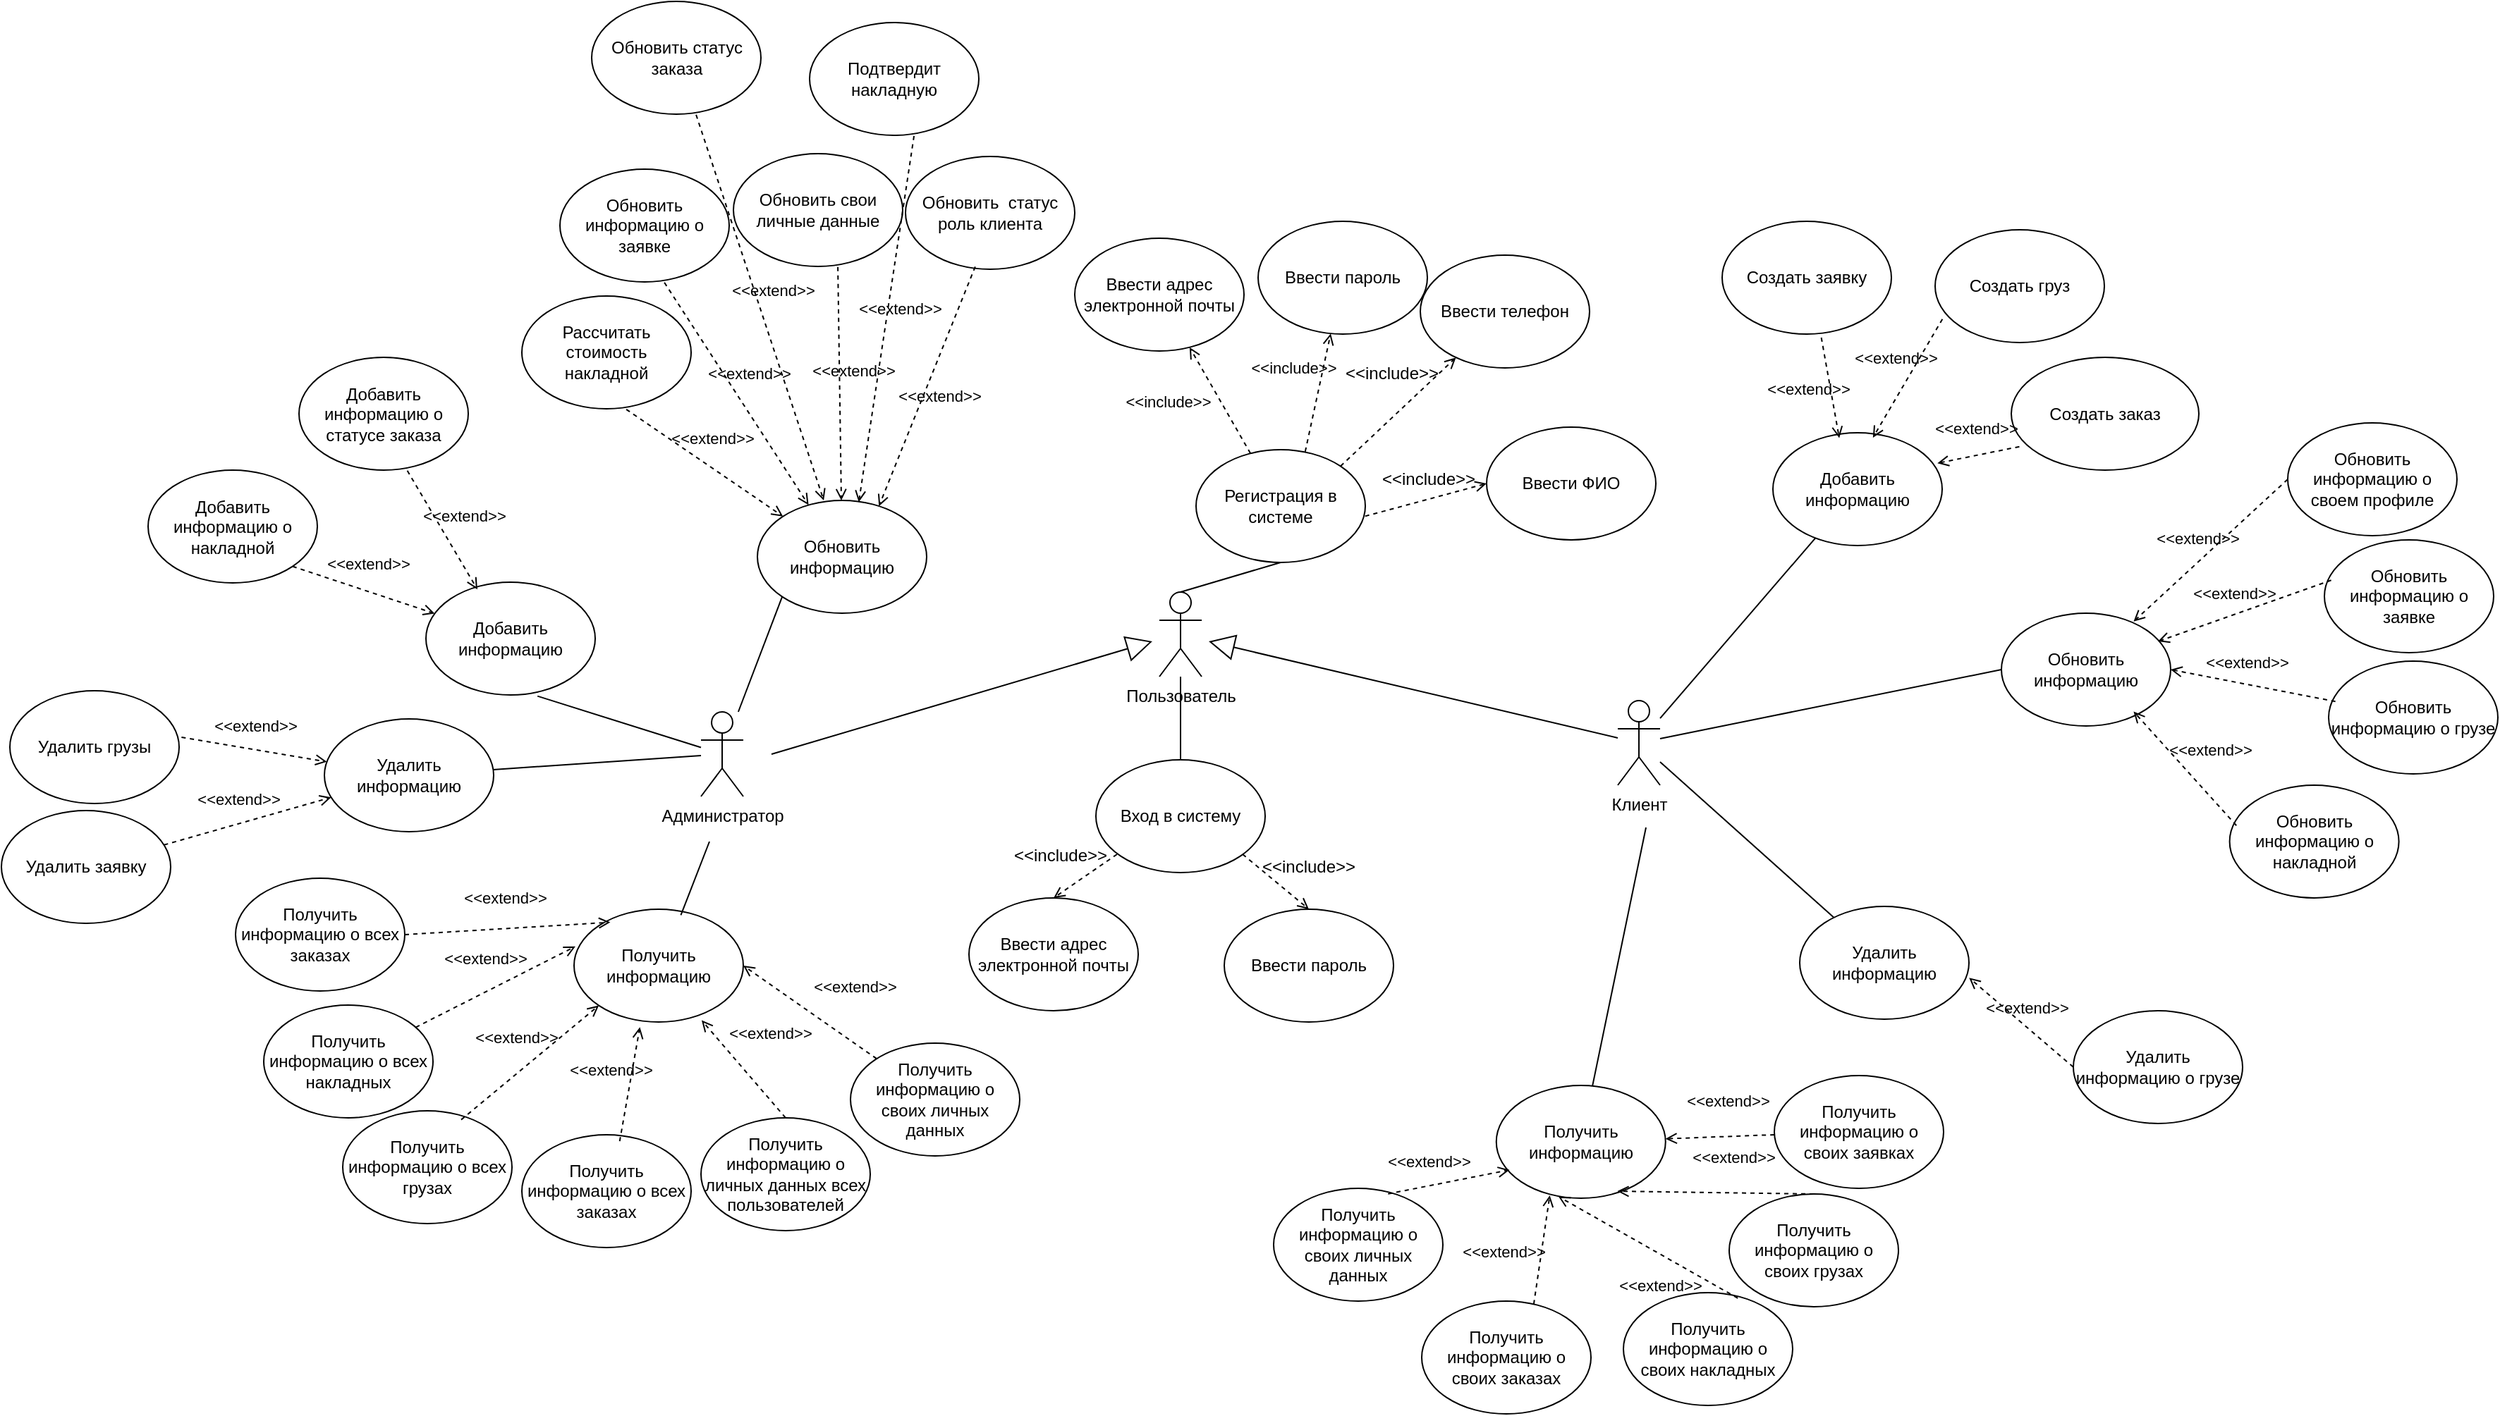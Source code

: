 <mxfile version="26.2.13">
  <diagram name="Страница — 1" id="2VasHox1lgphQIR1O_UY">
    <mxGraphModel dx="1904" dy="1029" grid="0" gridSize="10" guides="1" tooltips="1" connect="1" arrows="1" fold="1" page="1" pageScale="1" pageWidth="3300" pageHeight="4681" math="0" shadow="0">
      <root>
        <mxCell id="0" />
        <mxCell id="1" parent="0" />
        <mxCell id="fnvzzZn7yNRyyIZnE1CO-1" style="rounded=0;orthogonalLoop=1;jettySize=auto;html=1;entryX=0;entryY=1;entryDx=0;entryDy=0;endArrow=none;startFill=0;" parent="1" source="fnvzzZn7yNRyyIZnE1CO-2" target="fnvzzZn7yNRyyIZnE1CO-69" edge="1">
          <mxGeometry relative="1" as="geometry" />
        </mxCell>
        <mxCell id="fnvzzZn7yNRyyIZnE1CO-2" value="Администратор" style="shape=umlActor;verticalLabelPosition=bottom;verticalAlign=top;html=1;outlineConnect=0;" parent="1" vertex="1">
          <mxGeometry x="750" y="790" width="30" height="60" as="geometry" />
        </mxCell>
        <mxCell id="fnvzzZn7yNRyyIZnE1CO-3" style="rounded=0;orthogonalLoop=1;jettySize=auto;html=1;endArrow=none;startFill=0;entryX=0;entryY=0.5;entryDx=0;entryDy=0;" parent="1" source="fnvzzZn7yNRyyIZnE1CO-7" target="fnvzzZn7yNRyyIZnE1CO-12" edge="1">
          <mxGeometry relative="1" as="geometry">
            <mxPoint x="1590" y="812" as="targetPoint" />
          </mxGeometry>
        </mxCell>
        <mxCell id="fnvzzZn7yNRyyIZnE1CO-4" style="rounded=0;orthogonalLoop=1;jettySize=auto;html=1;endArrow=none;startFill=0;" parent="1" target="fnvzzZn7yNRyyIZnE1CO-15" edge="1">
          <mxGeometry relative="1" as="geometry">
            <mxPoint x="1420" y="872" as="sourcePoint" />
          </mxGeometry>
        </mxCell>
        <mxCell id="fnvzzZn7yNRyyIZnE1CO-5" style="rounded=0;orthogonalLoop=1;jettySize=auto;html=1;endArrow=none;startFill=0;" parent="1" source="fnvzzZn7yNRyyIZnE1CO-7" target="fnvzzZn7yNRyyIZnE1CO-14" edge="1">
          <mxGeometry relative="1" as="geometry" />
        </mxCell>
        <mxCell id="fnvzzZn7yNRyyIZnE1CO-6" style="rounded=0;orthogonalLoop=1;jettySize=auto;html=1;endArrow=none;startFill=0;" parent="1" source="fnvzzZn7yNRyyIZnE1CO-7" target="fnvzzZn7yNRyyIZnE1CO-13" edge="1">
          <mxGeometry relative="1" as="geometry" />
        </mxCell>
        <mxCell id="fnvzzZn7yNRyyIZnE1CO-7" value="Клиент" style="shape=umlActor;verticalLabelPosition=bottom;verticalAlign=top;html=1;outlineConnect=0;allowArrows=1;" parent="1" vertex="1">
          <mxGeometry x="1400" y="782" width="30" height="60" as="geometry" />
        </mxCell>
        <mxCell id="fnvzzZn7yNRyyIZnE1CO-8" style="rounded=0;orthogonalLoop=1;jettySize=auto;html=1;exitX=0.5;exitY=0;exitDx=0;exitDy=0;exitPerimeter=0;entryX=0.5;entryY=1;entryDx=0;entryDy=0;endArrow=none;startFill=0;" parent="1" source="fnvzzZn7yNRyyIZnE1CO-9" target="fnvzzZn7yNRyyIZnE1CO-24" edge="1">
          <mxGeometry relative="1" as="geometry" />
        </mxCell>
        <mxCell id="Y0_mQn6ZPeqY75y_IQ0Q-10" style="edgeStyle=orthogonalEdgeStyle;rounded=0;orthogonalLoop=1;jettySize=auto;html=1;endArrow=none;startFill=0;" edge="1" parent="1" source="fnvzzZn7yNRyyIZnE1CO-9" target="Y0_mQn6ZPeqY75y_IQ0Q-9">
          <mxGeometry relative="1" as="geometry" />
        </mxCell>
        <mxCell id="fnvzzZn7yNRyyIZnE1CO-9" value="Пользователь" style="shape=umlActor;verticalLabelPosition=bottom;verticalAlign=top;html=1;outlineConnect=0;" parent="1" vertex="1">
          <mxGeometry x="1075" y="705" width="30" height="60" as="geometry" />
        </mxCell>
        <mxCell id="fnvzzZn7yNRyyIZnE1CO-10" value="" style="endArrow=block;endSize=16;endFill=0;html=1;rounded=0;" parent="1" edge="1">
          <mxGeometry width="160" relative="1" as="geometry">
            <mxPoint x="800" y="820" as="sourcePoint" />
            <mxPoint x="1070" y="740" as="targetPoint" />
          </mxGeometry>
        </mxCell>
        <mxCell id="fnvzzZn7yNRyyIZnE1CO-11" value="" style="endArrow=block;endSize=16;endFill=0;html=1;rounded=0;" parent="1" source="fnvzzZn7yNRyyIZnE1CO-7" edge="1">
          <mxGeometry width="160" relative="1" as="geometry">
            <mxPoint x="1180" y="840" as="sourcePoint" />
            <mxPoint x="1110" y="740" as="targetPoint" />
          </mxGeometry>
        </mxCell>
        <mxCell id="fnvzzZn7yNRyyIZnE1CO-12" value="Обновить информацию" style="ellipse;whiteSpace=wrap;html=1;" parent="1" vertex="1">
          <mxGeometry x="1672" y="720" width="120" height="80" as="geometry" />
        </mxCell>
        <mxCell id="fnvzzZn7yNRyyIZnE1CO-13" value="Удалить информацию" style="ellipse;whiteSpace=wrap;html=1;" parent="1" vertex="1">
          <mxGeometry x="1529" y="928" width="120" height="80" as="geometry" />
        </mxCell>
        <mxCell id="fnvzzZn7yNRyyIZnE1CO-14" value="Добавить информацию" style="ellipse;whiteSpace=wrap;html=1;" parent="1" vertex="1">
          <mxGeometry x="1510" y="592" width="120" height="80" as="geometry" />
        </mxCell>
        <mxCell id="fnvzzZn7yNRyyIZnE1CO-15" value="Получить информацию" style="ellipse;whiteSpace=wrap;html=1;" parent="1" vertex="1">
          <mxGeometry x="1313.88" y="1055" width="120" height="80" as="geometry" />
        </mxCell>
        <mxCell id="fnvzzZn7yNRyyIZnE1CO-16" value="&amp;lt;&amp;lt;extend&amp;gt;&amp;gt;" style="html=1;verticalAlign=bottom;labelBackgroundColor=none;endArrow=open;endFill=0;dashed=1;rounded=0;" parent="1" source="fnvzzZn7yNRyyIZnE1CO-17" target="fnvzzZn7yNRyyIZnE1CO-15" edge="1">
          <mxGeometry x="-0.172" y="-16" width="160" relative="1" as="geometry">
            <mxPoint x="1463.88" y="1225" as="sourcePoint" />
            <mxPoint x="1463.88" y="1265" as="targetPoint" />
            <mxPoint as="offset" />
          </mxGeometry>
        </mxCell>
        <mxCell id="fnvzzZn7yNRyyIZnE1CO-17" value="Получить информацию о своих заявках" style="ellipse;whiteSpace=wrap;html=1;" parent="1" vertex="1">
          <mxGeometry x="1511" y="1048" width="120" height="80" as="geometry" />
        </mxCell>
        <mxCell id="fnvzzZn7yNRyyIZnE1CO-18" value="Получить информацию о своих грузах" style="ellipse;whiteSpace=wrap;html=1;" parent="1" vertex="1">
          <mxGeometry x="1479" y="1132" width="120" height="80" as="geometry" />
        </mxCell>
        <mxCell id="fnvzzZn7yNRyyIZnE1CO-19" value="&amp;lt;&amp;lt;extend&amp;gt;&amp;gt;" style="html=1;verticalAlign=bottom;labelBackgroundColor=none;endArrow=open;endFill=0;dashed=1;rounded=0;exitX=0.5;exitY=0;exitDx=0;exitDy=0;entryX=0.715;entryY=0.938;entryDx=0;entryDy=0;entryPerimeter=0;" parent="1" source="fnvzzZn7yNRyyIZnE1CO-18" target="fnvzzZn7yNRyyIZnE1CO-15" edge="1">
          <mxGeometry x="-0.172" y="-16" width="160" relative="1" as="geometry">
            <mxPoint x="1533.88" y="1213" as="sourcePoint" />
            <mxPoint x="1413.88" y="1158" as="targetPoint" />
            <mxPoint as="offset" />
          </mxGeometry>
        </mxCell>
        <mxCell id="fnvzzZn7yNRyyIZnE1CO-20" value="Получить информацию о своих накладных" style="ellipse;whiteSpace=wrap;html=1;" parent="1" vertex="1">
          <mxGeometry x="1404" y="1202" width="120" height="80" as="geometry" />
        </mxCell>
        <mxCell id="fnvzzZn7yNRyyIZnE1CO-21" value="&amp;lt;&amp;lt;extend&amp;gt;&amp;gt;" style="html=1;verticalAlign=bottom;labelBackgroundColor=none;endArrow=open;endFill=0;dashed=1;rounded=0;exitX=0.676;exitY=0.049;exitDx=0;exitDy=0;entryX=0.367;entryY=0.985;entryDx=0;entryDy=0;entryPerimeter=0;exitPerimeter=0;" parent="1" source="fnvzzZn7yNRyyIZnE1CO-20" target="fnvzzZn7yNRyyIZnE1CO-15" edge="1">
          <mxGeometry x="-0.338" y="26" width="160" relative="1" as="geometry">
            <mxPoint x="1317.36" y="1222.36" as="sourcePoint" />
            <mxPoint x="1389.88" y="1170" as="targetPoint" />
            <mxPoint y="1" as="offset" />
          </mxGeometry>
        </mxCell>
        <mxCell id="fnvzzZn7yNRyyIZnE1CO-22" value="Создать заявку" style="ellipse;whiteSpace=wrap;html=1;" parent="1" vertex="1">
          <mxGeometry x="1474" y="442" width="120" height="80" as="geometry" />
        </mxCell>
        <mxCell id="fnvzzZn7yNRyyIZnE1CO-24" value="Регистрация в системе" style="ellipse;whiteSpace=wrap;html=1;" parent="1" vertex="1">
          <mxGeometry x="1101" y="604" width="120" height="80" as="geometry" />
        </mxCell>
        <mxCell id="fnvzzZn7yNRyyIZnE1CO-25" value="Ввести пароль" style="ellipse;whiteSpace=wrap;html=1;" parent="1" vertex="1">
          <mxGeometry x="1145" y="442" width="120" height="80" as="geometry" />
        </mxCell>
        <mxCell id="fnvzzZn7yNRyyIZnE1CO-26" value="Ввести адрес электронной почты" style="ellipse;whiteSpace=wrap;html=1;" parent="1" vertex="1">
          <mxGeometry x="1015" y="454" width="120" height="80" as="geometry" />
        </mxCell>
        <mxCell id="fnvzzZn7yNRyyIZnE1CO-27" value="&amp;lt;&amp;lt;include&amp;gt;&amp;gt;" style="html=1;verticalAlign=bottom;labelBackgroundColor=none;endArrow=open;endFill=0;dashed=1;rounded=0;exitX=0.645;exitY=0.017;exitDx=0;exitDy=0;exitPerimeter=0;" parent="1" source="fnvzzZn7yNRyyIZnE1CO-24" target="fnvzzZn7yNRyyIZnE1CO-25" edge="1">
          <mxGeometry x="0.106" y="19" width="160" relative="1" as="geometry">
            <mxPoint x="880" y="545" as="sourcePoint" />
            <mxPoint x="1040" y="545" as="targetPoint" />
            <mxPoint as="offset" />
          </mxGeometry>
        </mxCell>
        <mxCell id="fnvzzZn7yNRyyIZnE1CO-28" value="&amp;lt;&amp;lt;include&amp;gt;&amp;gt;" style="html=1;verticalAlign=bottom;labelBackgroundColor=none;endArrow=open;endFill=0;dashed=1;rounded=0;" parent="1" source="fnvzzZn7yNRyyIZnE1CO-24" target="fnvzzZn7yNRyyIZnE1CO-26" edge="1">
          <mxGeometry x="0.217" y="37" width="160" relative="1" as="geometry">
            <mxPoint x="971" y="375" as="sourcePoint" />
            <mxPoint x="1060" y="425" as="targetPoint" />
            <mxPoint as="offset" />
          </mxGeometry>
        </mxCell>
        <mxCell id="fnvzzZn7yNRyyIZnE1CO-29" value="&amp;lt;&amp;lt;extend&amp;gt;&amp;gt;" style="html=1;verticalAlign=bottom;labelBackgroundColor=none;endArrow=open;endFill=0;dashed=1;rounded=0;exitX=0.586;exitY=1.031;exitDx=0;exitDy=0;exitPerimeter=0;entryX=0.392;entryY=0.047;entryDx=0;entryDy=0;entryPerimeter=0;" parent="1" source="fnvzzZn7yNRyyIZnE1CO-22" target="fnvzzZn7yNRyyIZnE1CO-14" edge="1">
          <mxGeometry x="0.202" y="-17" width="160" relative="1" as="geometry">
            <mxPoint x="1702" y="772" as="sourcePoint" />
            <mxPoint x="1600" y="692" as="targetPoint" />
            <mxPoint as="offset" />
          </mxGeometry>
        </mxCell>
        <mxCell id="fnvzzZn7yNRyyIZnE1CO-31" value="Создать груз" style="ellipse;whiteSpace=wrap;html=1;" parent="1" vertex="1">
          <mxGeometry x="1625" y="448" width="120" height="80" as="geometry" />
        </mxCell>
        <mxCell id="fnvzzZn7yNRyyIZnE1CO-32" value="&amp;lt;&amp;lt;extend&amp;gt;&amp;gt;" style="html=1;verticalAlign=bottom;labelBackgroundColor=none;endArrow=open;endFill=0;dashed=1;rounded=0;exitX=0.043;exitY=0.792;exitDx=0;exitDy=0;exitPerimeter=0;entryX=0.591;entryY=0.043;entryDx=0;entryDy=0;entryPerimeter=0;" parent="1" source="fnvzzZn7yNRyyIZnE1CO-31" target="fnvzzZn7yNRyyIZnE1CO-14" edge="1">
          <mxGeometry y="-10" width="160" relative="1" as="geometry">
            <mxPoint x="1718" y="549" as="sourcePoint" />
            <mxPoint x="1622" y="614" as="targetPoint" />
            <mxPoint as="offset" />
          </mxGeometry>
        </mxCell>
        <mxCell id="fnvzzZn7yNRyyIZnE1CO-33" value="Обновить информацию о своем профиле" style="ellipse;whiteSpace=wrap;html=1;" parent="1" vertex="1">
          <mxGeometry x="1875" y="585" width="120" height="80" as="geometry" />
        </mxCell>
        <mxCell id="fnvzzZn7yNRyyIZnE1CO-34" value="&amp;lt;&amp;lt;extend&amp;gt;&amp;gt;" style="html=1;verticalAlign=bottom;labelBackgroundColor=none;endArrow=open;endFill=0;dashed=1;rounded=0;exitX=0;exitY=0.5;exitDx=0;exitDy=0;entryX=0.781;entryY=0.074;entryDx=0;entryDy=0;entryPerimeter=0;" parent="1" source="fnvzzZn7yNRyyIZnE1CO-33" target="fnvzzZn7yNRyyIZnE1CO-12" edge="1">
          <mxGeometry x="0.098" y="-6" width="160" relative="1" as="geometry">
            <mxPoint x="1870.72" y="668" as="sourcePoint" />
            <mxPoint x="1764.0" y="718.88" as="targetPoint" />
            <mxPoint as="offset" />
          </mxGeometry>
        </mxCell>
        <mxCell id="fnvzzZn7yNRyyIZnE1CO-35" value="Обновить информацию о заявке" style="ellipse;whiteSpace=wrap;html=1;" parent="1" vertex="1">
          <mxGeometry x="1901" y="668" width="120" height="80" as="geometry" />
        </mxCell>
        <mxCell id="fnvzzZn7yNRyyIZnE1CO-36" value="&amp;lt;&amp;lt;extend&amp;gt;&amp;gt;" style="html=1;verticalAlign=bottom;labelBackgroundColor=none;endArrow=open;endFill=0;dashed=1;rounded=0;exitX=0.04;exitY=0.358;exitDx=0;exitDy=0;exitPerimeter=0;" parent="1" source="fnvzzZn7yNRyyIZnE1CO-35" edge="1">
          <mxGeometry x="0.09" y="-6" width="160" relative="1" as="geometry">
            <mxPoint x="1940.72" y="758" as="sourcePoint" />
            <mxPoint x="1783" y="740" as="targetPoint" />
            <mxPoint as="offset" />
          </mxGeometry>
        </mxCell>
        <mxCell id="fnvzzZn7yNRyyIZnE1CO-38" value="Удалить информацию о грузе" style="ellipse;whiteSpace=wrap;html=1;" parent="1" vertex="1">
          <mxGeometry x="1723" y="1002" width="120" height="80" as="geometry" />
        </mxCell>
        <mxCell id="fnvzzZn7yNRyyIZnE1CO-40" value="&amp;lt;&amp;lt;extend&amp;gt;&amp;gt;" style="html=1;verticalAlign=bottom;labelBackgroundColor=none;endArrow=open;endFill=0;dashed=1;rounded=0;exitX=0;exitY=0.5;exitDx=0;exitDy=0;entryX=1.001;entryY=0.633;entryDx=0;entryDy=0;entryPerimeter=0;" parent="1" source="fnvzzZn7yNRyyIZnE1CO-38" target="fnvzzZn7yNRyyIZnE1CO-13" edge="1">
          <mxGeometry x="-0.049" y="-4" width="160" relative="1" as="geometry">
            <mxPoint x="1795" y="1057" as="sourcePoint" />
            <mxPoint x="1679" y="988" as="targetPoint" />
            <mxPoint as="offset" />
          </mxGeometry>
        </mxCell>
        <mxCell id="fnvzzZn7yNRyyIZnE1CO-41" value="Добавить информацию" style="ellipse;whiteSpace=wrap;html=1;" parent="1" vertex="1">
          <mxGeometry x="555" y="698" width="120" height="80" as="geometry" />
        </mxCell>
        <mxCell id="fnvzzZn7yNRyyIZnE1CO-42" value="Получить информацию" style="ellipse;whiteSpace=wrap;html=1;" parent="1" vertex="1">
          <mxGeometry x="660" y="930" width="120" height="80" as="geometry" />
        </mxCell>
        <mxCell id="fnvzzZn7yNRyyIZnE1CO-43" value="&amp;lt;&amp;lt;extend&amp;gt;&amp;gt;" style="html=1;verticalAlign=bottom;labelBackgroundColor=none;endArrow=open;endFill=0;dashed=1;rounded=0;entryX=1;entryY=0.5;entryDx=0;entryDy=0;" parent="1" source="fnvzzZn7yNRyyIZnE1CO-44" target="fnvzzZn7yNRyyIZnE1CO-42" edge="1">
          <mxGeometry x="-0.355" y="-25" width="160" relative="1" as="geometry">
            <mxPoint x="700" y="1270" as="sourcePoint" />
            <mxPoint x="700" y="1310" as="targetPoint" />
            <mxPoint as="offset" />
          </mxGeometry>
        </mxCell>
        <mxCell id="fnvzzZn7yNRyyIZnE1CO-44" value="Получить информацию о своих личных данных" style="ellipse;whiteSpace=wrap;html=1;" parent="1" vertex="1">
          <mxGeometry x="856" y="1025" width="120" height="80" as="geometry" />
        </mxCell>
        <mxCell id="fnvzzZn7yNRyyIZnE1CO-45" value="Получить информацию о личных данных всех пользователей" style="ellipse;whiteSpace=wrap;html=1;" parent="1" vertex="1">
          <mxGeometry x="750" y="1078" width="120" height="80" as="geometry" />
        </mxCell>
        <mxCell id="fnvzzZn7yNRyyIZnE1CO-46" value="&amp;lt;&amp;lt;extend&amp;gt;&amp;gt;" style="html=1;verticalAlign=bottom;labelBackgroundColor=none;endArrow=open;endFill=0;dashed=1;rounded=0;exitX=0.5;exitY=0;exitDx=0;exitDy=0;entryX=0.754;entryY=0.985;entryDx=0;entryDy=0;entryPerimeter=0;" parent="1" source="fnvzzZn7yNRyyIZnE1CO-45" target="fnvzzZn7yNRyyIZnE1CO-42" edge="1">
          <mxGeometry x="0.005" y="-25" width="160" relative="1" as="geometry">
            <mxPoint x="770" y="1258" as="sourcePoint" />
            <mxPoint x="650" y="1203" as="targetPoint" />
            <mxPoint as="offset" />
          </mxGeometry>
        </mxCell>
        <mxCell id="fnvzzZn7yNRyyIZnE1CO-47" value="Получить информацию о всех заказах" style="ellipse;whiteSpace=wrap;html=1;" parent="1" vertex="1">
          <mxGeometry x="623" y="1090" width="120" height="80" as="geometry" />
        </mxCell>
        <mxCell id="fnvzzZn7yNRyyIZnE1CO-48" value="&amp;lt;&amp;lt;extend&amp;gt;&amp;gt;" style="html=1;verticalAlign=bottom;labelBackgroundColor=none;endArrow=open;endFill=0;dashed=1;rounded=0;exitX=0.578;exitY=0.057;exitDx=0;exitDy=0;entryX=0.389;entryY=1.045;entryDx=0;entryDy=0;exitPerimeter=0;entryPerimeter=0;" parent="1" source="fnvzzZn7yNRyyIZnE1CO-47" target="fnvzzZn7yNRyyIZnE1CO-42" edge="1">
          <mxGeometry x="-0.018" y="14" width="160" relative="1" as="geometry">
            <mxPoint x="670" y="1300" as="sourcePoint" />
            <mxPoint x="626" y="1215" as="targetPoint" />
            <mxPoint y="1" as="offset" />
          </mxGeometry>
        </mxCell>
        <mxCell id="fnvzzZn7yNRyyIZnE1CO-49" style="rounded=0;orthogonalLoop=1;jettySize=auto;html=1;entryX=0.631;entryY=0.053;entryDx=0;entryDy=0;entryPerimeter=0;endArrow=none;startFill=0;" parent="1" target="fnvzzZn7yNRyyIZnE1CO-42" edge="1">
          <mxGeometry relative="1" as="geometry">
            <mxPoint x="756" y="882" as="sourcePoint" />
          </mxGeometry>
        </mxCell>
        <mxCell id="fnvzzZn7yNRyyIZnE1CO-50" value="Получить информацию о всех грузах" style="ellipse;whiteSpace=wrap;html=1;" parent="1" vertex="1">
          <mxGeometry x="496" y="1073" width="120" height="80" as="geometry" />
        </mxCell>
        <mxCell id="fnvzzZn7yNRyyIZnE1CO-51" value="&amp;lt;&amp;lt;extend&amp;gt;&amp;gt;" style="html=1;verticalAlign=bottom;labelBackgroundColor=none;endArrow=open;endFill=0;dashed=1;rounded=0;exitX=0.7;exitY=0.079;exitDx=0;exitDy=0;entryX=0;entryY=1;entryDx=0;entryDy=0;exitPerimeter=0;" parent="1" source="fnvzzZn7yNRyyIZnE1CO-50" target="fnvzzZn7yNRyyIZnE1CO-42" edge="1">
          <mxGeometry x="-0.018" y="14" width="160" relative="1" as="geometry">
            <mxPoint x="500" y="1020" as="sourcePoint" />
            <mxPoint x="611" y="976" as="targetPoint" />
            <mxPoint y="1" as="offset" />
          </mxGeometry>
        </mxCell>
        <mxCell id="fnvzzZn7yNRyyIZnE1CO-52" style="rounded=0;orthogonalLoop=1;jettySize=auto;html=1;endArrow=none;startFill=0;" parent="1" source="fnvzzZn7yNRyyIZnE1CO-2" target="fnvzzZn7yNRyyIZnE1CO-53" edge="1">
          <mxGeometry relative="1" as="geometry">
            <mxPoint x="579.64" y="790" as="targetPoint" />
          </mxGeometry>
        </mxCell>
        <mxCell id="fnvzzZn7yNRyyIZnE1CO-53" value="Удалить информацию" style="ellipse;whiteSpace=wrap;html=1;" parent="1" vertex="1">
          <mxGeometry x="483" y="795" width="120" height="80" as="geometry" />
        </mxCell>
        <mxCell id="fnvzzZn7yNRyyIZnE1CO-54" value="Удалить грузы" style="ellipse;whiteSpace=wrap;html=1;" parent="1" vertex="1">
          <mxGeometry x="260" y="775" width="120" height="80" as="geometry" />
        </mxCell>
        <mxCell id="fnvzzZn7yNRyyIZnE1CO-56" value="&amp;lt;&amp;lt;extend&amp;gt;&amp;gt;" style="html=1;verticalAlign=bottom;labelBackgroundColor=none;endArrow=open;endFill=0;dashed=1;rounded=0;exitX=1.014;exitY=0.413;exitDx=0;exitDy=0;exitPerimeter=0;" parent="1" source="fnvzzZn7yNRyyIZnE1CO-54" target="fnvzzZn7yNRyyIZnE1CO-53" edge="1">
          <mxGeometry x="-0.005" y="8" width="160" relative="1" as="geometry">
            <mxPoint x="175" y="649" as="sourcePoint" />
            <mxPoint x="59" y="580" as="targetPoint" />
            <mxPoint as="offset" />
          </mxGeometry>
        </mxCell>
        <mxCell id="fnvzzZn7yNRyyIZnE1CO-58" value="Удалить заявку" style="ellipse;whiteSpace=wrap;html=1;" parent="1" vertex="1">
          <mxGeometry x="254" y="860" width="120" height="80" as="geometry" />
        </mxCell>
        <mxCell id="fnvzzZn7yNRyyIZnE1CO-59" value="&amp;lt;&amp;lt;extend&amp;gt;&amp;gt;" style="html=1;verticalAlign=bottom;labelBackgroundColor=none;endArrow=open;endFill=0;dashed=1;rounded=0;" parent="1" source="fnvzzZn7yNRyyIZnE1CO-58" target="fnvzzZn7yNRyyIZnE1CO-53" edge="1">
          <mxGeometry x="-0.079" y="8" width="160" relative="1" as="geometry">
            <mxPoint x="302" y="813" as="sourcePoint" />
            <mxPoint x="480" y="803" as="targetPoint" />
            <mxPoint as="offset" />
          </mxGeometry>
        </mxCell>
        <mxCell id="fnvzzZn7yNRyyIZnE1CO-64" value="Добавить информацию о накладной" style="ellipse;whiteSpace=wrap;html=1;" parent="1" vertex="1">
          <mxGeometry x="358" y="618.5" width="120" height="80" as="geometry" />
        </mxCell>
        <mxCell id="fnvzzZn7yNRyyIZnE1CO-65" value="&amp;lt;&amp;lt;extend&amp;gt;&amp;gt;" style="html=1;verticalAlign=bottom;labelBackgroundColor=none;endArrow=open;endFill=0;dashed=1;rounded=0;exitX=1;exitY=1;exitDx=0;exitDy=0;" parent="1" source="fnvzzZn7yNRyyIZnE1CO-64" target="fnvzzZn7yNRyyIZnE1CO-41" edge="1">
          <mxGeometry x="0.0" y="10" width="160" relative="1" as="geometry">
            <mxPoint x="30" y="310" as="sourcePoint" />
            <mxPoint x="227.574" y="341.716" as="targetPoint" />
            <mxPoint as="offset" />
          </mxGeometry>
        </mxCell>
        <mxCell id="fnvzzZn7yNRyyIZnE1CO-66" value="Добавить информацию о статусе заказа" style="ellipse;whiteSpace=wrap;html=1;" parent="1" vertex="1">
          <mxGeometry x="465" y="538.5" width="120" height="80" as="geometry" />
        </mxCell>
        <mxCell id="fnvzzZn7yNRyyIZnE1CO-67" value="&amp;lt;&amp;lt;extend&amp;gt;&amp;gt;" style="html=1;verticalAlign=bottom;labelBackgroundColor=none;endArrow=open;endFill=0;dashed=1;rounded=0;exitX=0.64;exitY=1.005;exitDx=0;exitDy=0;entryX=0.304;entryY=0.064;entryDx=0;entryDy=0;exitPerimeter=0;entryPerimeter=0;" parent="1" source="fnvzzZn7yNRyyIZnE1CO-66" target="fnvzzZn7yNRyyIZnE1CO-41" edge="1">
          <mxGeometry x="0.131" y="14" width="160" relative="1" as="geometry">
            <mxPoint x="62" y="238" as="sourcePoint" />
            <mxPoint x="249.96" y="328.72" as="targetPoint" />
            <mxPoint as="offset" />
          </mxGeometry>
        </mxCell>
        <mxCell id="fnvzzZn7yNRyyIZnE1CO-68" style="rounded=0;orthogonalLoop=1;jettySize=auto;html=1;entryX=0.659;entryY=1.01;entryDx=0;entryDy=0;entryPerimeter=0;endArrow=none;startFill=0;" parent="1" source="fnvzzZn7yNRyyIZnE1CO-2" target="fnvzzZn7yNRyyIZnE1CO-41" edge="1">
          <mxGeometry relative="1" as="geometry" />
        </mxCell>
        <mxCell id="fnvzzZn7yNRyyIZnE1CO-69" value="Обновить информацию" style="ellipse;whiteSpace=wrap;html=1;" parent="1" vertex="1">
          <mxGeometry x="790" y="640" width="120" height="80" as="geometry" />
        </mxCell>
        <mxCell id="fnvzzZn7yNRyyIZnE1CO-70" value="Обновить свои личные данные" style="ellipse;whiteSpace=wrap;html=1;" parent="1" vertex="1">
          <mxGeometry x="773" y="394" width="120" height="80" as="geometry" />
        </mxCell>
        <mxCell id="fnvzzZn7yNRyyIZnE1CO-71" value="&amp;lt;&amp;lt;extend&amp;gt;&amp;gt;" style="html=1;verticalAlign=bottom;labelBackgroundColor=none;endArrow=open;endFill=0;dashed=1;rounded=0;exitX=0.617;exitY=1.005;exitDx=0;exitDy=0;exitPerimeter=0;" parent="1" source="fnvzzZn7yNRyyIZnE1CO-70" target="fnvzzZn7yNRyyIZnE1CO-69" edge="1">
          <mxGeometry x="0.0" y="10" width="160" relative="1" as="geometry">
            <mxPoint x="400" y="450" as="sourcePoint" />
            <mxPoint x="597.574" y="481.716" as="targetPoint" />
            <mxPoint as="offset" />
          </mxGeometry>
        </mxCell>
        <mxCell id="fnvzzZn7yNRyyIZnE1CO-72" value="Обновить&amp;nbsp; статус роль клиента" style="ellipse;whiteSpace=wrap;html=1;" parent="1" vertex="1">
          <mxGeometry x="895" y="396" width="120" height="80" as="geometry" />
        </mxCell>
        <mxCell id="fnvzzZn7yNRyyIZnE1CO-73" value="&amp;lt;&amp;lt;extend&amp;gt;&amp;gt;" style="html=1;verticalAlign=bottom;labelBackgroundColor=none;endArrow=open;endFill=0;dashed=1;rounded=0;exitX=0.412;exitY=0.977;exitDx=0;exitDy=0;entryX=0.718;entryY=0.051;entryDx=0;entryDy=0;exitPerimeter=0;entryPerimeter=0;" parent="1" source="fnvzzZn7yNRyyIZnE1CO-72" target="fnvzzZn7yNRyyIZnE1CO-69" edge="1">
          <mxGeometry x="0.131" y="14" width="160" relative="1" as="geometry">
            <mxPoint x="432" y="378" as="sourcePoint" />
            <mxPoint x="619.96" y="468.72" as="targetPoint" />
            <mxPoint as="offset" />
          </mxGeometry>
        </mxCell>
        <mxCell id="Y0_mQn6ZPeqY75y_IQ0Q-1" value="Ввести телефон" style="ellipse;whiteSpace=wrap;html=1;" vertex="1" parent="1">
          <mxGeometry x="1260" y="466" width="120" height="80" as="geometry" />
        </mxCell>
        <mxCell id="Y0_mQn6ZPeqY75y_IQ0Q-2" value="Ввести ФИО" style="ellipse;whiteSpace=wrap;html=1;" vertex="1" parent="1">
          <mxGeometry x="1307" y="588" width="120" height="80" as="geometry" />
        </mxCell>
        <mxCell id="Y0_mQn6ZPeqY75y_IQ0Q-3" value="" style="html=1;verticalAlign=bottom;labelBackgroundColor=none;endArrow=open;endFill=0;dashed=1;rounded=0;exitX=1;exitY=0;exitDx=0;exitDy=0;" edge="1" parent="1" source="fnvzzZn7yNRyyIZnE1CO-24" target="Y0_mQn6ZPeqY75y_IQ0Q-1">
          <mxGeometry x="0.352" y="18" width="160" relative="1" as="geometry">
            <mxPoint x="1137" y="561" as="sourcePoint" />
            <mxPoint x="1184" y="496" as="targetPoint" />
            <mxPoint x="1" as="offset" />
          </mxGeometry>
        </mxCell>
        <mxCell id="Y0_mQn6ZPeqY75y_IQ0Q-6" value="&amp;lt;&amp;lt;include&amp;gt;&amp;gt;" style="text;html=1;align=center;verticalAlign=middle;whiteSpace=wrap;rounded=0;" vertex="1" parent="1">
          <mxGeometry x="1241" y="617" width="50" height="16" as="geometry" />
        </mxCell>
        <mxCell id="Y0_mQn6ZPeqY75y_IQ0Q-7" value="" style="html=1;verticalAlign=bottom;labelBackgroundColor=none;endArrow=open;endFill=0;dashed=1;rounded=0;exitX=0.999;exitY=0.59;exitDx=0;exitDy=0;entryX=0;entryY=0.5;entryDx=0;entryDy=0;exitPerimeter=0;" edge="1" parent="1" source="fnvzzZn7yNRyyIZnE1CO-24" target="Y0_mQn6ZPeqY75y_IQ0Q-2">
          <mxGeometry x="0.352" y="18" width="160" relative="1" as="geometry">
            <mxPoint x="1170" y="599" as="sourcePoint" />
            <mxPoint x="1271" y="560" as="targetPoint" />
            <mxPoint x="1" as="offset" />
          </mxGeometry>
        </mxCell>
        <mxCell id="Y0_mQn6ZPeqY75y_IQ0Q-8" value="&amp;lt;&amp;lt;include&amp;gt;&amp;gt;" style="text;html=1;align=center;verticalAlign=middle;whiteSpace=wrap;rounded=0;" vertex="1" parent="1">
          <mxGeometry x="1215" y="542" width="50" height="16" as="geometry" />
        </mxCell>
        <mxCell id="Y0_mQn6ZPeqY75y_IQ0Q-9" value="Вход в систему" style="ellipse;whiteSpace=wrap;html=1;" vertex="1" parent="1">
          <mxGeometry x="1030" y="824" width="120" height="80" as="geometry" />
        </mxCell>
        <mxCell id="Y0_mQn6ZPeqY75y_IQ0Q-11" value="Ввести адрес электронной почты" style="ellipse;whiteSpace=wrap;html=1;" vertex="1" parent="1">
          <mxGeometry x="940" y="922" width="120" height="80" as="geometry" />
        </mxCell>
        <mxCell id="Y0_mQn6ZPeqY75y_IQ0Q-12" value="Ввести пароль" style="ellipse;whiteSpace=wrap;html=1;" vertex="1" parent="1">
          <mxGeometry x="1121" y="930" width="120" height="80" as="geometry" />
        </mxCell>
        <mxCell id="Y0_mQn6ZPeqY75y_IQ0Q-15" value="" style="html=1;verticalAlign=bottom;labelBackgroundColor=none;endArrow=open;endFill=0;dashed=1;rounded=0;exitX=1;exitY=0;exitDx=0;exitDy=0;entryX=0.5;entryY=0;entryDx=0;entryDy=0;" edge="1" parent="1" target="Y0_mQn6ZPeqY75y_IQ0Q-12">
          <mxGeometry x="0.352" y="18" width="160" relative="1" as="geometry">
            <mxPoint x="1134" y="891" as="sourcePoint" />
            <mxPoint x="1197" y="904" as="targetPoint" />
            <mxPoint x="1" as="offset" />
          </mxGeometry>
        </mxCell>
        <mxCell id="Y0_mQn6ZPeqY75y_IQ0Q-16" value="" style="html=1;verticalAlign=bottom;labelBackgroundColor=none;endArrow=open;endFill=0;dashed=1;rounded=0;exitX=1;exitY=0;exitDx=0;exitDy=0;entryX=0.5;entryY=0;entryDx=0;entryDy=0;" edge="1" parent="1" target="Y0_mQn6ZPeqY75y_IQ0Q-11">
          <mxGeometry x="0.352" y="18" width="160" relative="1" as="geometry">
            <mxPoint x="1045" y="891" as="sourcePoint" />
            <mxPoint x="1092" y="930" as="targetPoint" />
            <mxPoint x="1" as="offset" />
          </mxGeometry>
        </mxCell>
        <mxCell id="Y0_mQn6ZPeqY75y_IQ0Q-17" value="&amp;lt;&amp;lt;include&amp;gt;&amp;gt;" style="text;html=1;align=center;verticalAlign=middle;whiteSpace=wrap;rounded=0;" vertex="1" parent="1">
          <mxGeometry x="1156" y="892" width="50" height="16" as="geometry" />
        </mxCell>
        <mxCell id="Y0_mQn6ZPeqY75y_IQ0Q-18" value="&amp;lt;&amp;lt;include&amp;gt;&amp;gt;" style="text;html=1;align=center;verticalAlign=middle;whiteSpace=wrap;rounded=0;" vertex="1" parent="1">
          <mxGeometry x="980" y="884" width="50" height="16" as="geometry" />
        </mxCell>
        <mxCell id="Y0_mQn6ZPeqY75y_IQ0Q-19" value="Получить информацию о своих заказах" style="ellipse;whiteSpace=wrap;html=1;" vertex="1" parent="1">
          <mxGeometry x="1261" y="1208" width="120" height="80" as="geometry" />
        </mxCell>
        <mxCell id="Y0_mQn6ZPeqY75y_IQ0Q-20" value="&amp;lt;&amp;lt;extend&amp;gt;&amp;gt;" style="html=1;verticalAlign=bottom;labelBackgroundColor=none;endArrow=open;endFill=0;dashed=1;rounded=0;exitX=0.662;exitY=0.027;exitDx=0;exitDy=0;entryX=0.316;entryY=0.975;entryDx=0;entryDy=0;exitPerimeter=0;entryPerimeter=0;" edge="1" parent="1" source="Y0_mQn6ZPeqY75y_IQ0Q-19" target="fnvzzZn7yNRyyIZnE1CO-15">
          <mxGeometry x="-0.338" y="26" width="160" relative="1" as="geometry">
            <mxPoint x="1256" y="1195.92" as="sourcePoint" />
            <mxPoint x="1218.88" y="1111" as="targetPoint" />
            <mxPoint y="1" as="offset" />
          </mxGeometry>
        </mxCell>
        <mxCell id="Y0_mQn6ZPeqY75y_IQ0Q-21" value="Получить информацию о своих личных данных" style="ellipse;whiteSpace=wrap;html=1;" vertex="1" parent="1">
          <mxGeometry x="1156" y="1128" width="120" height="80" as="geometry" />
        </mxCell>
        <mxCell id="Y0_mQn6ZPeqY75y_IQ0Q-22" value="&amp;lt;&amp;lt;extend&amp;gt;&amp;gt;" style="html=1;verticalAlign=bottom;labelBackgroundColor=none;endArrow=open;endFill=0;dashed=1;rounded=0;exitX=0.676;exitY=0.049;exitDx=0;exitDy=0;entryX=0.078;entryY=0.749;entryDx=0;entryDy=0;entryPerimeter=0;exitPerimeter=0;" edge="1" parent="1" source="Y0_mQn6ZPeqY75y_IQ0Q-21" target="fnvzzZn7yNRyyIZnE1CO-15">
          <mxGeometry x="-0.293" y="8" width="160" relative="1" as="geometry">
            <mxPoint x="1159.48" y="1135.36" as="sourcePoint" />
            <mxPoint x="1200" y="1047" as="targetPoint" />
            <mxPoint as="offset" />
          </mxGeometry>
        </mxCell>
        <mxCell id="Y0_mQn6ZPeqY75y_IQ0Q-23" value="Обновить информацию о грузе" style="ellipse;whiteSpace=wrap;html=1;" vertex="1" parent="1">
          <mxGeometry x="1904" y="754" width="120" height="80" as="geometry" />
        </mxCell>
        <mxCell id="Y0_mQn6ZPeqY75y_IQ0Q-24" value="&amp;lt;&amp;lt;extend&amp;gt;&amp;gt;" style="html=1;verticalAlign=bottom;labelBackgroundColor=none;endArrow=open;endFill=0;dashed=1;rounded=0;exitX=0.04;exitY=0.358;exitDx=0;exitDy=0;entryX=1;entryY=0.5;entryDx=0;entryDy=0;exitPerimeter=0;" edge="1" parent="1" source="Y0_mQn6ZPeqY75y_IQ0Q-23" target="fnvzzZn7yNRyyIZnE1CO-12">
          <mxGeometry x="0.09" y="-6" width="160" relative="1" as="geometry">
            <mxPoint x="1943.72" y="830" as="sourcePoint" />
            <mxPoint x="1815.72" y="802" as="targetPoint" />
            <mxPoint as="offset" />
          </mxGeometry>
        </mxCell>
        <mxCell id="Y0_mQn6ZPeqY75y_IQ0Q-25" value="Обновить информацию о накладной" style="ellipse;whiteSpace=wrap;html=1;" vertex="1" parent="1">
          <mxGeometry x="1833.8" y="842" width="120" height="80" as="geometry" />
        </mxCell>
        <mxCell id="Y0_mQn6ZPeqY75y_IQ0Q-26" value="&amp;lt;&amp;lt;extend&amp;gt;&amp;gt;" style="html=1;verticalAlign=bottom;labelBackgroundColor=none;endArrow=open;endFill=0;dashed=1;rounded=0;exitX=0.04;exitY=0.358;exitDx=0;exitDy=0;entryX=0.781;entryY=0.872;entryDx=0;entryDy=0;exitPerimeter=0;entryPerimeter=0;" edge="1" parent="1" source="Y0_mQn6ZPeqY75y_IQ0Q-25" target="fnvzzZn7yNRyyIZnE1CO-12">
          <mxGeometry x="-0.153" y="-17" width="160" relative="1" as="geometry">
            <mxPoint x="1873.52" y="918" as="sourcePoint" />
            <mxPoint x="1737.0" y="812.32" as="targetPoint" />
            <mxPoint y="1" as="offset" />
          </mxGeometry>
        </mxCell>
        <mxCell id="Y0_mQn6ZPeqY75y_IQ0Q-27" value="Создать заказ" style="ellipse;whiteSpace=wrap;html=1;" vertex="1" parent="1">
          <mxGeometry x="1679" y="538.5" width="133" height="80" as="geometry" />
        </mxCell>
        <mxCell id="Y0_mQn6ZPeqY75y_IQ0Q-28" value="&amp;lt;&amp;lt;extend&amp;gt;&amp;gt;" style="html=1;verticalAlign=bottom;labelBackgroundColor=none;endArrow=open;endFill=0;dashed=1;rounded=0;exitX=0.043;exitY=0.792;exitDx=0;exitDy=0;exitPerimeter=0;entryX=0.972;entryY=0.27;entryDx=0;entryDy=0;entryPerimeter=0;" edge="1" parent="1" source="Y0_mQn6ZPeqY75y_IQ0Q-27" target="fnvzzZn7yNRyyIZnE1CO-14">
          <mxGeometry y="-10" width="160" relative="1" as="geometry">
            <mxPoint x="1772" y="639.5" as="sourcePoint" />
            <mxPoint x="1635" y="685.5" as="targetPoint" />
            <mxPoint as="offset" />
          </mxGeometry>
        </mxCell>
        <mxCell id="Y0_mQn6ZPeqY75y_IQ0Q-29" value="Получить информацию о всех накладных" style="ellipse;whiteSpace=wrap;html=1;" vertex="1" parent="1">
          <mxGeometry x="440" y="998" width="120" height="80" as="geometry" />
        </mxCell>
        <mxCell id="Y0_mQn6ZPeqY75y_IQ0Q-30" value="&amp;lt;&amp;lt;extend&amp;gt;&amp;gt;" style="html=1;verticalAlign=bottom;labelBackgroundColor=none;endArrow=open;endFill=0;dashed=1;rounded=0;entryX=0.008;entryY=0.33;entryDx=0;entryDy=0;entryPerimeter=0;" edge="1" parent="1" source="Y0_mQn6ZPeqY75y_IQ0Q-29" target="fnvzzZn7yNRyyIZnE1CO-42">
          <mxGeometry x="-0.018" y="14" width="160" relative="1" as="geometry">
            <mxPoint x="459" y="931" as="sourcePoint" />
            <mxPoint x="619" y="881" as="targetPoint" />
            <mxPoint y="1" as="offset" />
          </mxGeometry>
        </mxCell>
        <mxCell id="Y0_mQn6ZPeqY75y_IQ0Q-31" value="Получить информацию о всех заказах" style="ellipse;whiteSpace=wrap;html=1;" vertex="1" parent="1">
          <mxGeometry x="420" y="908" width="120" height="80" as="geometry" />
        </mxCell>
        <mxCell id="Y0_mQn6ZPeqY75y_IQ0Q-32" value="&amp;lt;&amp;lt;extend&amp;gt;&amp;gt;" style="html=1;verticalAlign=bottom;labelBackgroundColor=none;endArrow=open;endFill=0;dashed=1;rounded=0;exitX=1;exitY=0.5;exitDx=0;exitDy=0;entryX=0.214;entryY=0.116;entryDx=0;entryDy=0;entryPerimeter=0;" edge="1" parent="1" source="Y0_mQn6ZPeqY75y_IQ0Q-31" target="fnvzzZn7yNRyyIZnE1CO-42">
          <mxGeometry x="-0.018" y="14" width="160" relative="1" as="geometry">
            <mxPoint x="520" y="1040" as="sourcePoint" />
            <mxPoint x="680" y="990" as="targetPoint" />
            <mxPoint y="1" as="offset" />
          </mxGeometry>
        </mxCell>
        <mxCell id="Y0_mQn6ZPeqY75y_IQ0Q-35" value="Обновить информацию о заявке" style="ellipse;whiteSpace=wrap;html=1;" vertex="1" parent="1">
          <mxGeometry x="650" y="405" width="120" height="80" as="geometry" />
        </mxCell>
        <mxCell id="Y0_mQn6ZPeqY75y_IQ0Q-36" value="&amp;lt;&amp;lt;extend&amp;gt;&amp;gt;" style="html=1;verticalAlign=bottom;labelBackgroundColor=none;endArrow=open;endFill=0;dashed=1;rounded=0;exitX=0.617;exitY=1.005;exitDx=0;exitDy=0;exitPerimeter=0;" edge="1" parent="1" source="Y0_mQn6ZPeqY75y_IQ0Q-35" target="fnvzzZn7yNRyyIZnE1CO-69">
          <mxGeometry x="0.0" y="10" width="160" relative="1" as="geometry">
            <mxPoint x="280" y="475" as="sourcePoint" />
            <mxPoint x="724" y="665" as="targetPoint" />
            <mxPoint as="offset" />
          </mxGeometry>
        </mxCell>
        <mxCell id="Y0_mQn6ZPeqY75y_IQ0Q-37" value="Рассчитать стоимость накладной" style="ellipse;whiteSpace=wrap;html=1;" vertex="1" parent="1">
          <mxGeometry x="623" y="495" width="120" height="80" as="geometry" />
        </mxCell>
        <mxCell id="Y0_mQn6ZPeqY75y_IQ0Q-38" value="&amp;lt;&amp;lt;extend&amp;gt;&amp;gt;" style="html=1;verticalAlign=bottom;labelBackgroundColor=none;endArrow=open;endFill=0;dashed=1;rounded=0;exitX=0.617;exitY=1.005;exitDx=0;exitDy=0;exitPerimeter=0;" edge="1" parent="1" source="Y0_mQn6ZPeqY75y_IQ0Q-37" target="fnvzzZn7yNRyyIZnE1CO-69">
          <mxGeometry x="0.0" y="10" width="160" relative="1" as="geometry">
            <mxPoint x="253" y="565" as="sourcePoint" />
            <mxPoint x="799" y="733" as="targetPoint" />
            <mxPoint as="offset" />
          </mxGeometry>
        </mxCell>
        <mxCell id="Y0_mQn6ZPeqY75y_IQ0Q-39" value="Подтвердит накладную" style="ellipse;whiteSpace=wrap;html=1;" vertex="1" parent="1">
          <mxGeometry x="827" y="301" width="120" height="80" as="geometry" />
        </mxCell>
        <mxCell id="Y0_mQn6ZPeqY75y_IQ0Q-40" value="&amp;lt;&amp;lt;extend&amp;gt;&amp;gt;" style="html=1;verticalAlign=bottom;labelBackgroundColor=none;endArrow=open;endFill=0;dashed=1;rounded=0;exitX=0.617;exitY=1.005;exitDx=0;exitDy=0;exitPerimeter=0;entryX=0.599;entryY=0.015;entryDx=0;entryDy=0;entryPerimeter=0;" edge="1" parent="1" source="Y0_mQn6ZPeqY75y_IQ0Q-39" target="fnvzzZn7yNRyyIZnE1CO-69">
          <mxGeometry x="0.0" y="10" width="160" relative="1" as="geometry">
            <mxPoint x="454" y="381" as="sourcePoint" />
            <mxPoint x="857" y="645.5" as="targetPoint" />
            <mxPoint as="offset" />
          </mxGeometry>
        </mxCell>
        <mxCell id="Y0_mQn6ZPeqY75y_IQ0Q-41" value="Обновить статус заказа" style="ellipse;whiteSpace=wrap;html=1;" vertex="1" parent="1">
          <mxGeometry x="672.5" y="286" width="120" height="80" as="geometry" />
        </mxCell>
        <mxCell id="Y0_mQn6ZPeqY75y_IQ0Q-42" value="&amp;lt;&amp;lt;extend&amp;gt;&amp;gt;" style="html=1;verticalAlign=bottom;labelBackgroundColor=none;endArrow=open;endFill=0;dashed=1;rounded=0;exitX=0.617;exitY=1.005;exitDx=0;exitDy=0;exitPerimeter=0;entryX=0.392;entryY=0;entryDx=0;entryDy=0;entryPerimeter=0;" edge="1" parent="1" source="Y0_mQn6ZPeqY75y_IQ0Q-41" target="fnvzzZn7yNRyyIZnE1CO-69">
          <mxGeometry x="0.0" y="10" width="160" relative="1" as="geometry">
            <mxPoint x="302.5" y="356" as="sourcePoint" />
            <mxPoint x="857.5" y="442" as="targetPoint" />
            <mxPoint as="offset" />
          </mxGeometry>
        </mxCell>
      </root>
    </mxGraphModel>
  </diagram>
</mxfile>
